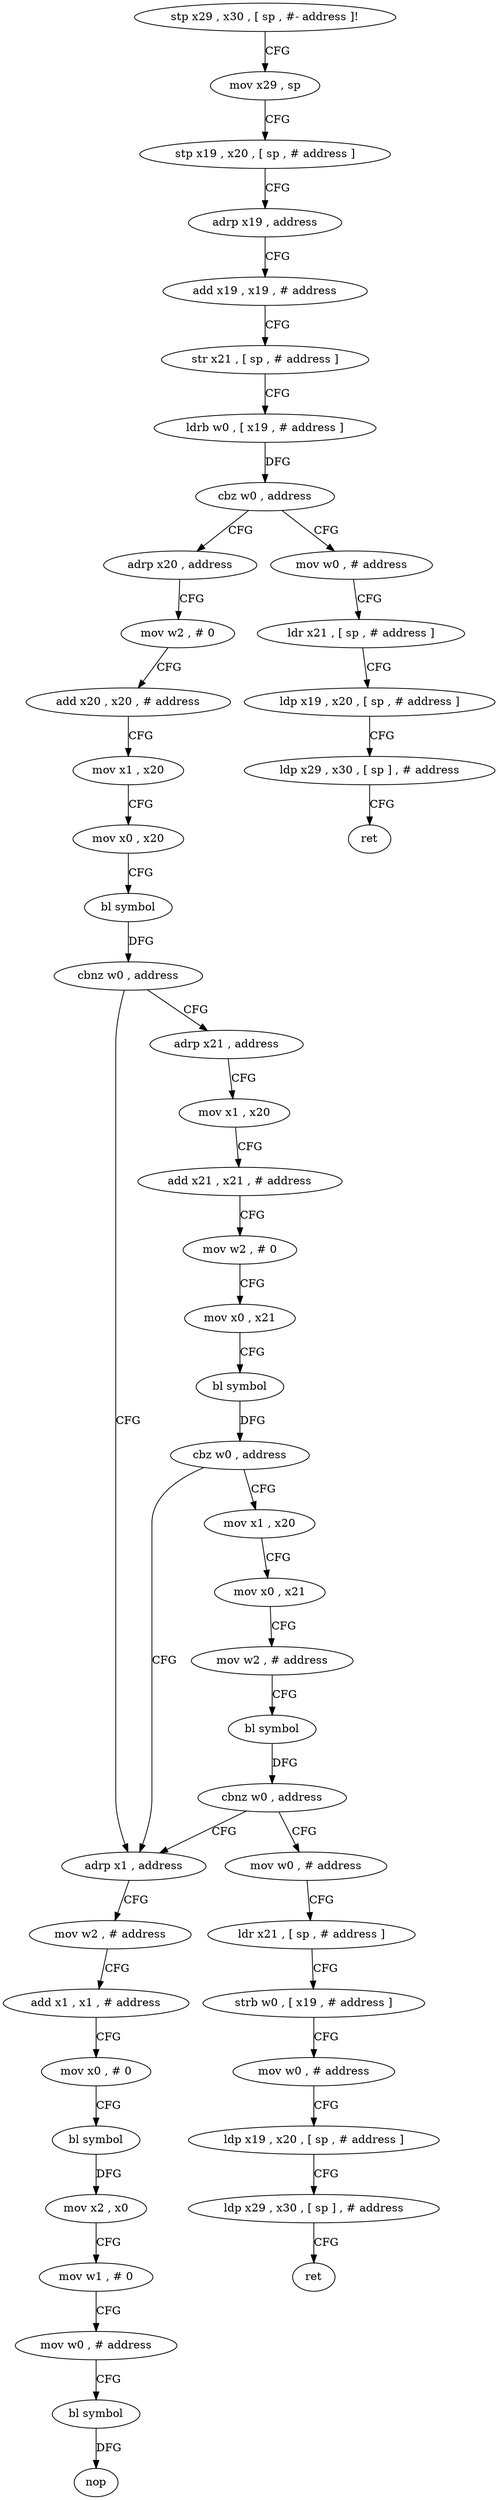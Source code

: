 digraph "func" {
"4254896" [label = "stp x29 , x30 , [ sp , #- address ]!" ]
"4254900" [label = "mov x29 , sp" ]
"4254904" [label = "stp x19 , x20 , [ sp , # address ]" ]
"4254908" [label = "adrp x19 , address" ]
"4254912" [label = "add x19 , x19 , # address" ]
"4254916" [label = "str x21 , [ sp , # address ]" ]
"4254920" [label = "ldrb w0 , [ x19 , # address ]" ]
"4254924" [label = "cbz w0 , address" ]
"4254952" [label = "adrp x20 , address" ]
"4254928" [label = "mov w0 , # address" ]
"4254956" [label = "mov w2 , # 0" ]
"4254960" [label = "add x20 , x20 , # address" ]
"4254964" [label = "mov x1 , x20" ]
"4254968" [label = "mov x0 , x20" ]
"4254972" [label = "bl symbol" ]
"4254976" [label = "cbnz w0 , address" ]
"4255056" [label = "adrp x1 , address" ]
"4254980" [label = "adrp x21 , address" ]
"4254932" [label = "ldr x21 , [ sp , # address ]" ]
"4254936" [label = "ldp x19 , x20 , [ sp , # address ]" ]
"4254940" [label = "ldp x29 , x30 , [ sp ] , # address" ]
"4254944" [label = "ret" ]
"4255060" [label = "mov w2 , # address" ]
"4255064" [label = "add x1 , x1 , # address" ]
"4255068" [label = "mov x0 , # 0" ]
"4255072" [label = "bl symbol" ]
"4255076" [label = "mov x2 , x0" ]
"4255080" [label = "mov w1 , # 0" ]
"4255084" [label = "mov w0 , # address" ]
"4255088" [label = "bl symbol" ]
"4255092" [label = "nop" ]
"4254984" [label = "mov x1 , x20" ]
"4254988" [label = "add x21 , x21 , # address" ]
"4254992" [label = "mov w2 , # 0" ]
"4254996" [label = "mov x0 , x21" ]
"4255000" [label = "bl symbol" ]
"4255004" [label = "cbz w0 , address" ]
"4255008" [label = "mov x1 , x20" ]
"4255012" [label = "mov x0 , x21" ]
"4255016" [label = "mov w2 , # address" ]
"4255020" [label = "bl symbol" ]
"4255024" [label = "cbnz w0 , address" ]
"4255028" [label = "mov w0 , # address" ]
"4255032" [label = "ldr x21 , [ sp , # address ]" ]
"4255036" [label = "strb w0 , [ x19 , # address ]" ]
"4255040" [label = "mov w0 , # address" ]
"4255044" [label = "ldp x19 , x20 , [ sp , # address ]" ]
"4255048" [label = "ldp x29 , x30 , [ sp ] , # address" ]
"4255052" [label = "ret" ]
"4254896" -> "4254900" [ label = "CFG" ]
"4254900" -> "4254904" [ label = "CFG" ]
"4254904" -> "4254908" [ label = "CFG" ]
"4254908" -> "4254912" [ label = "CFG" ]
"4254912" -> "4254916" [ label = "CFG" ]
"4254916" -> "4254920" [ label = "CFG" ]
"4254920" -> "4254924" [ label = "DFG" ]
"4254924" -> "4254952" [ label = "CFG" ]
"4254924" -> "4254928" [ label = "CFG" ]
"4254952" -> "4254956" [ label = "CFG" ]
"4254928" -> "4254932" [ label = "CFG" ]
"4254956" -> "4254960" [ label = "CFG" ]
"4254960" -> "4254964" [ label = "CFG" ]
"4254964" -> "4254968" [ label = "CFG" ]
"4254968" -> "4254972" [ label = "CFG" ]
"4254972" -> "4254976" [ label = "DFG" ]
"4254976" -> "4255056" [ label = "CFG" ]
"4254976" -> "4254980" [ label = "CFG" ]
"4255056" -> "4255060" [ label = "CFG" ]
"4254980" -> "4254984" [ label = "CFG" ]
"4254932" -> "4254936" [ label = "CFG" ]
"4254936" -> "4254940" [ label = "CFG" ]
"4254940" -> "4254944" [ label = "CFG" ]
"4255060" -> "4255064" [ label = "CFG" ]
"4255064" -> "4255068" [ label = "CFG" ]
"4255068" -> "4255072" [ label = "CFG" ]
"4255072" -> "4255076" [ label = "DFG" ]
"4255076" -> "4255080" [ label = "CFG" ]
"4255080" -> "4255084" [ label = "CFG" ]
"4255084" -> "4255088" [ label = "CFG" ]
"4255088" -> "4255092" [ label = "DFG" ]
"4254984" -> "4254988" [ label = "CFG" ]
"4254988" -> "4254992" [ label = "CFG" ]
"4254992" -> "4254996" [ label = "CFG" ]
"4254996" -> "4255000" [ label = "CFG" ]
"4255000" -> "4255004" [ label = "DFG" ]
"4255004" -> "4255056" [ label = "CFG" ]
"4255004" -> "4255008" [ label = "CFG" ]
"4255008" -> "4255012" [ label = "CFG" ]
"4255012" -> "4255016" [ label = "CFG" ]
"4255016" -> "4255020" [ label = "CFG" ]
"4255020" -> "4255024" [ label = "DFG" ]
"4255024" -> "4255056" [ label = "CFG" ]
"4255024" -> "4255028" [ label = "CFG" ]
"4255028" -> "4255032" [ label = "CFG" ]
"4255032" -> "4255036" [ label = "CFG" ]
"4255036" -> "4255040" [ label = "CFG" ]
"4255040" -> "4255044" [ label = "CFG" ]
"4255044" -> "4255048" [ label = "CFG" ]
"4255048" -> "4255052" [ label = "CFG" ]
}
